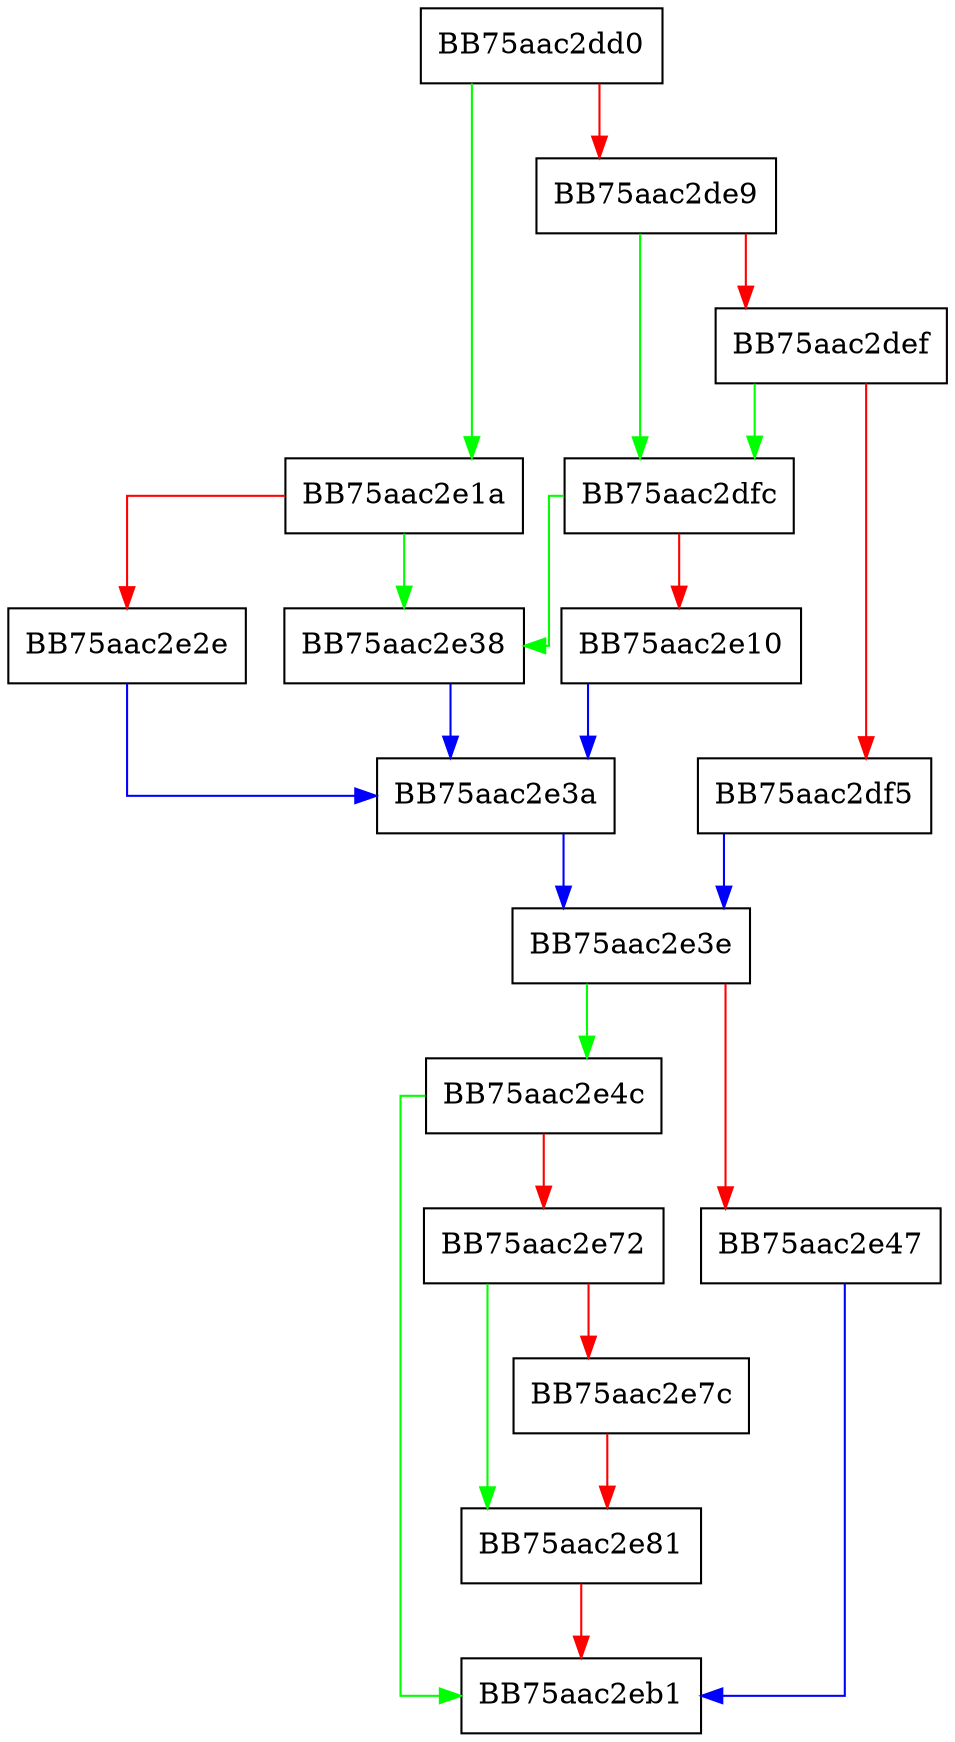 digraph Init {
  node [shape="box"];
  graph [splines=ortho];
  BB75aac2dd0 -> BB75aac2e1a [color="green"];
  BB75aac2dd0 -> BB75aac2de9 [color="red"];
  BB75aac2de9 -> BB75aac2dfc [color="green"];
  BB75aac2de9 -> BB75aac2def [color="red"];
  BB75aac2def -> BB75aac2dfc [color="green"];
  BB75aac2def -> BB75aac2df5 [color="red"];
  BB75aac2df5 -> BB75aac2e3e [color="blue"];
  BB75aac2dfc -> BB75aac2e38 [color="green"];
  BB75aac2dfc -> BB75aac2e10 [color="red"];
  BB75aac2e10 -> BB75aac2e3a [color="blue"];
  BB75aac2e1a -> BB75aac2e38 [color="green"];
  BB75aac2e1a -> BB75aac2e2e [color="red"];
  BB75aac2e2e -> BB75aac2e3a [color="blue"];
  BB75aac2e38 -> BB75aac2e3a [color="blue"];
  BB75aac2e3a -> BB75aac2e3e [color="blue"];
  BB75aac2e3e -> BB75aac2e4c [color="green"];
  BB75aac2e3e -> BB75aac2e47 [color="red"];
  BB75aac2e47 -> BB75aac2eb1 [color="blue"];
  BB75aac2e4c -> BB75aac2eb1 [color="green"];
  BB75aac2e4c -> BB75aac2e72 [color="red"];
  BB75aac2e72 -> BB75aac2e81 [color="green"];
  BB75aac2e72 -> BB75aac2e7c [color="red"];
  BB75aac2e7c -> BB75aac2e81 [color="red"];
  BB75aac2e81 -> BB75aac2eb1 [color="red"];
}